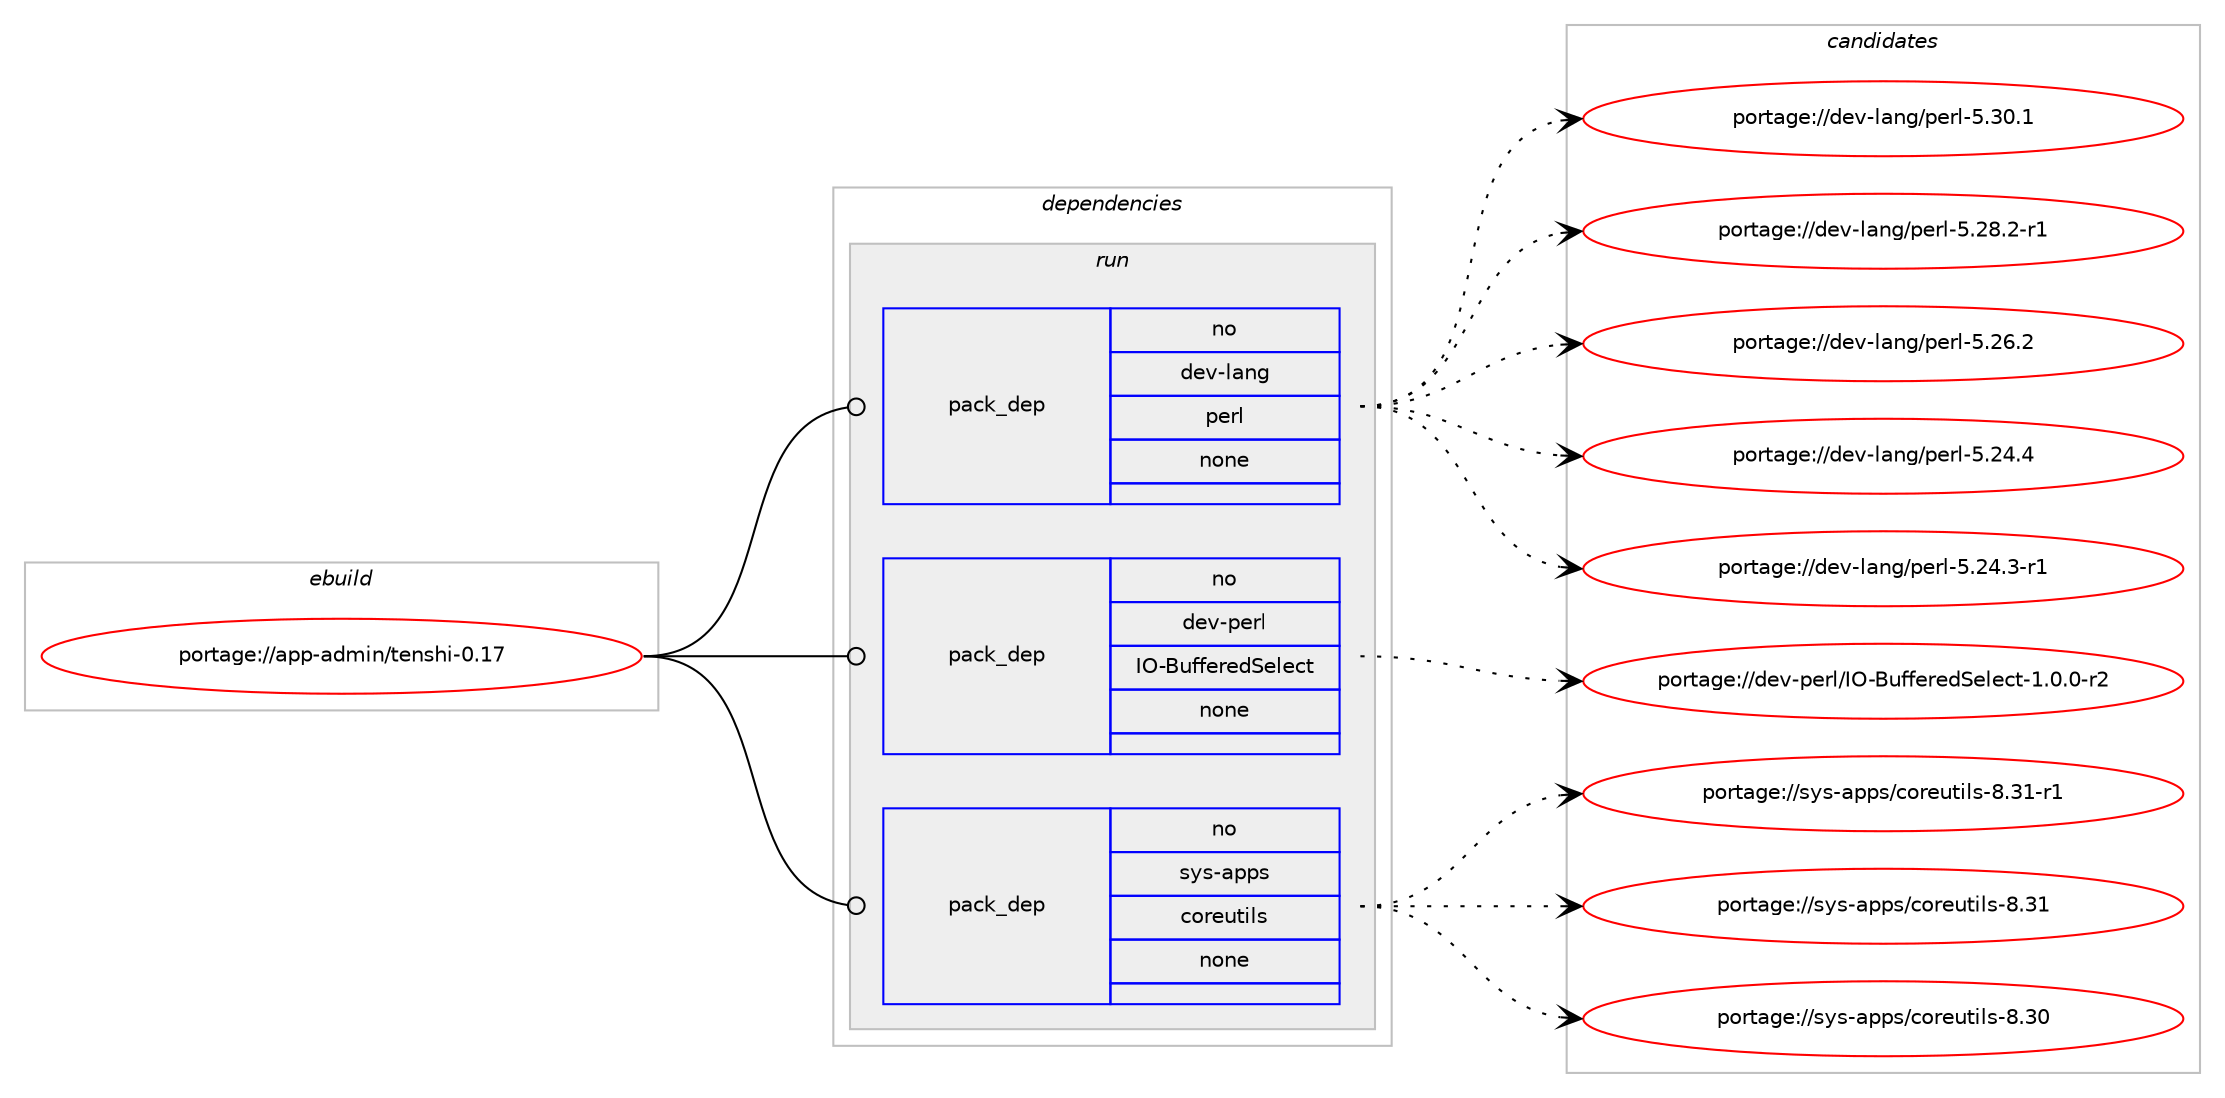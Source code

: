 digraph prolog {

# *************
# Graph options
# *************

newrank=true;
concentrate=true;
compound=true;
graph [rankdir=LR,fontname=Helvetica,fontsize=10,ranksep=1.5];#, ranksep=2.5, nodesep=0.2];
edge  [arrowhead=vee];
node  [fontname=Helvetica,fontsize=10];

# **********
# The ebuild
# **********

subgraph cluster_leftcol {
color=gray;
rank=same;
label=<<i>ebuild</i>>;
id [label="portage://app-admin/tenshi-0.17", color=red, width=4, href="../app-admin/tenshi-0.17.svg"];
}

# ****************
# The dependencies
# ****************

subgraph cluster_midcol {
color=gray;
label=<<i>dependencies</i>>;
subgraph cluster_compile {
fillcolor="#eeeeee";
style=filled;
label=<<i>compile</i>>;
}
subgraph cluster_compileandrun {
fillcolor="#eeeeee";
style=filled;
label=<<i>compile and run</i>>;
}
subgraph cluster_run {
fillcolor="#eeeeee";
style=filled;
label=<<i>run</i>>;
subgraph pack488242 {
dependency650551 [label=<<TABLE BORDER="0" CELLBORDER="1" CELLSPACING="0" CELLPADDING="4" WIDTH="220"><TR><TD ROWSPAN="6" CELLPADDING="30">pack_dep</TD></TR><TR><TD WIDTH="110">no</TD></TR><TR><TD>dev-lang</TD></TR><TR><TD>perl</TD></TR><TR><TD>none</TD></TR><TR><TD></TD></TR></TABLE>>, shape=none, color=blue];
}
id:e -> dependency650551:w [weight=20,style="solid",arrowhead="odot"];
subgraph pack488243 {
dependency650552 [label=<<TABLE BORDER="0" CELLBORDER="1" CELLSPACING="0" CELLPADDING="4" WIDTH="220"><TR><TD ROWSPAN="6" CELLPADDING="30">pack_dep</TD></TR><TR><TD WIDTH="110">no</TD></TR><TR><TD>dev-perl</TD></TR><TR><TD>IO-BufferedSelect</TD></TR><TR><TD>none</TD></TR><TR><TD></TD></TR></TABLE>>, shape=none, color=blue];
}
id:e -> dependency650552:w [weight=20,style="solid",arrowhead="odot"];
subgraph pack488244 {
dependency650553 [label=<<TABLE BORDER="0" CELLBORDER="1" CELLSPACING="0" CELLPADDING="4" WIDTH="220"><TR><TD ROWSPAN="6" CELLPADDING="30">pack_dep</TD></TR><TR><TD WIDTH="110">no</TD></TR><TR><TD>sys-apps</TD></TR><TR><TD>coreutils</TD></TR><TR><TD>none</TD></TR><TR><TD></TD></TR></TABLE>>, shape=none, color=blue];
}
id:e -> dependency650553:w [weight=20,style="solid",arrowhead="odot"];
}
}

# **************
# The candidates
# **************

subgraph cluster_choices {
rank=same;
color=gray;
label=<<i>candidates</i>>;

subgraph choice488242 {
color=black;
nodesep=1;
choice10010111845108971101034711210111410845534651484649 [label="portage://dev-lang/perl-5.30.1", color=red, width=4,href="../dev-lang/perl-5.30.1.svg"];
choice100101118451089711010347112101114108455346505646504511449 [label="portage://dev-lang/perl-5.28.2-r1", color=red, width=4,href="../dev-lang/perl-5.28.2-r1.svg"];
choice10010111845108971101034711210111410845534650544650 [label="portage://dev-lang/perl-5.26.2", color=red, width=4,href="../dev-lang/perl-5.26.2.svg"];
choice10010111845108971101034711210111410845534650524652 [label="portage://dev-lang/perl-5.24.4", color=red, width=4,href="../dev-lang/perl-5.24.4.svg"];
choice100101118451089711010347112101114108455346505246514511449 [label="portage://dev-lang/perl-5.24.3-r1", color=red, width=4,href="../dev-lang/perl-5.24.3-r1.svg"];
dependency650551:e -> choice10010111845108971101034711210111410845534651484649:w [style=dotted,weight="100"];
dependency650551:e -> choice100101118451089711010347112101114108455346505646504511449:w [style=dotted,weight="100"];
dependency650551:e -> choice10010111845108971101034711210111410845534650544650:w [style=dotted,weight="100"];
dependency650551:e -> choice10010111845108971101034711210111410845534650524652:w [style=dotted,weight="100"];
dependency650551:e -> choice100101118451089711010347112101114108455346505246514511449:w [style=dotted,weight="100"];
}
subgraph choice488243 {
color=black;
nodesep=1;
choice10010111845112101114108477379456611710210210111410110083101108101991164549464846484511450 [label="portage://dev-perl/IO-BufferedSelect-1.0.0-r2", color=red, width=4,href="../dev-perl/IO-BufferedSelect-1.0.0-r2.svg"];
dependency650552:e -> choice10010111845112101114108477379456611710210210111410110083101108101991164549464846484511450:w [style=dotted,weight="100"];
}
subgraph choice488244 {
color=black;
nodesep=1;
choice1151211154597112112115479911111410111711610510811545564651494511449 [label="portage://sys-apps/coreutils-8.31-r1", color=red, width=4,href="../sys-apps/coreutils-8.31-r1.svg"];
choice115121115459711211211547991111141011171161051081154556465149 [label="portage://sys-apps/coreutils-8.31", color=red, width=4,href="../sys-apps/coreutils-8.31.svg"];
choice115121115459711211211547991111141011171161051081154556465148 [label="portage://sys-apps/coreutils-8.30", color=red, width=4,href="../sys-apps/coreutils-8.30.svg"];
dependency650553:e -> choice1151211154597112112115479911111410111711610510811545564651494511449:w [style=dotted,weight="100"];
dependency650553:e -> choice115121115459711211211547991111141011171161051081154556465149:w [style=dotted,weight="100"];
dependency650553:e -> choice115121115459711211211547991111141011171161051081154556465148:w [style=dotted,weight="100"];
}
}

}
